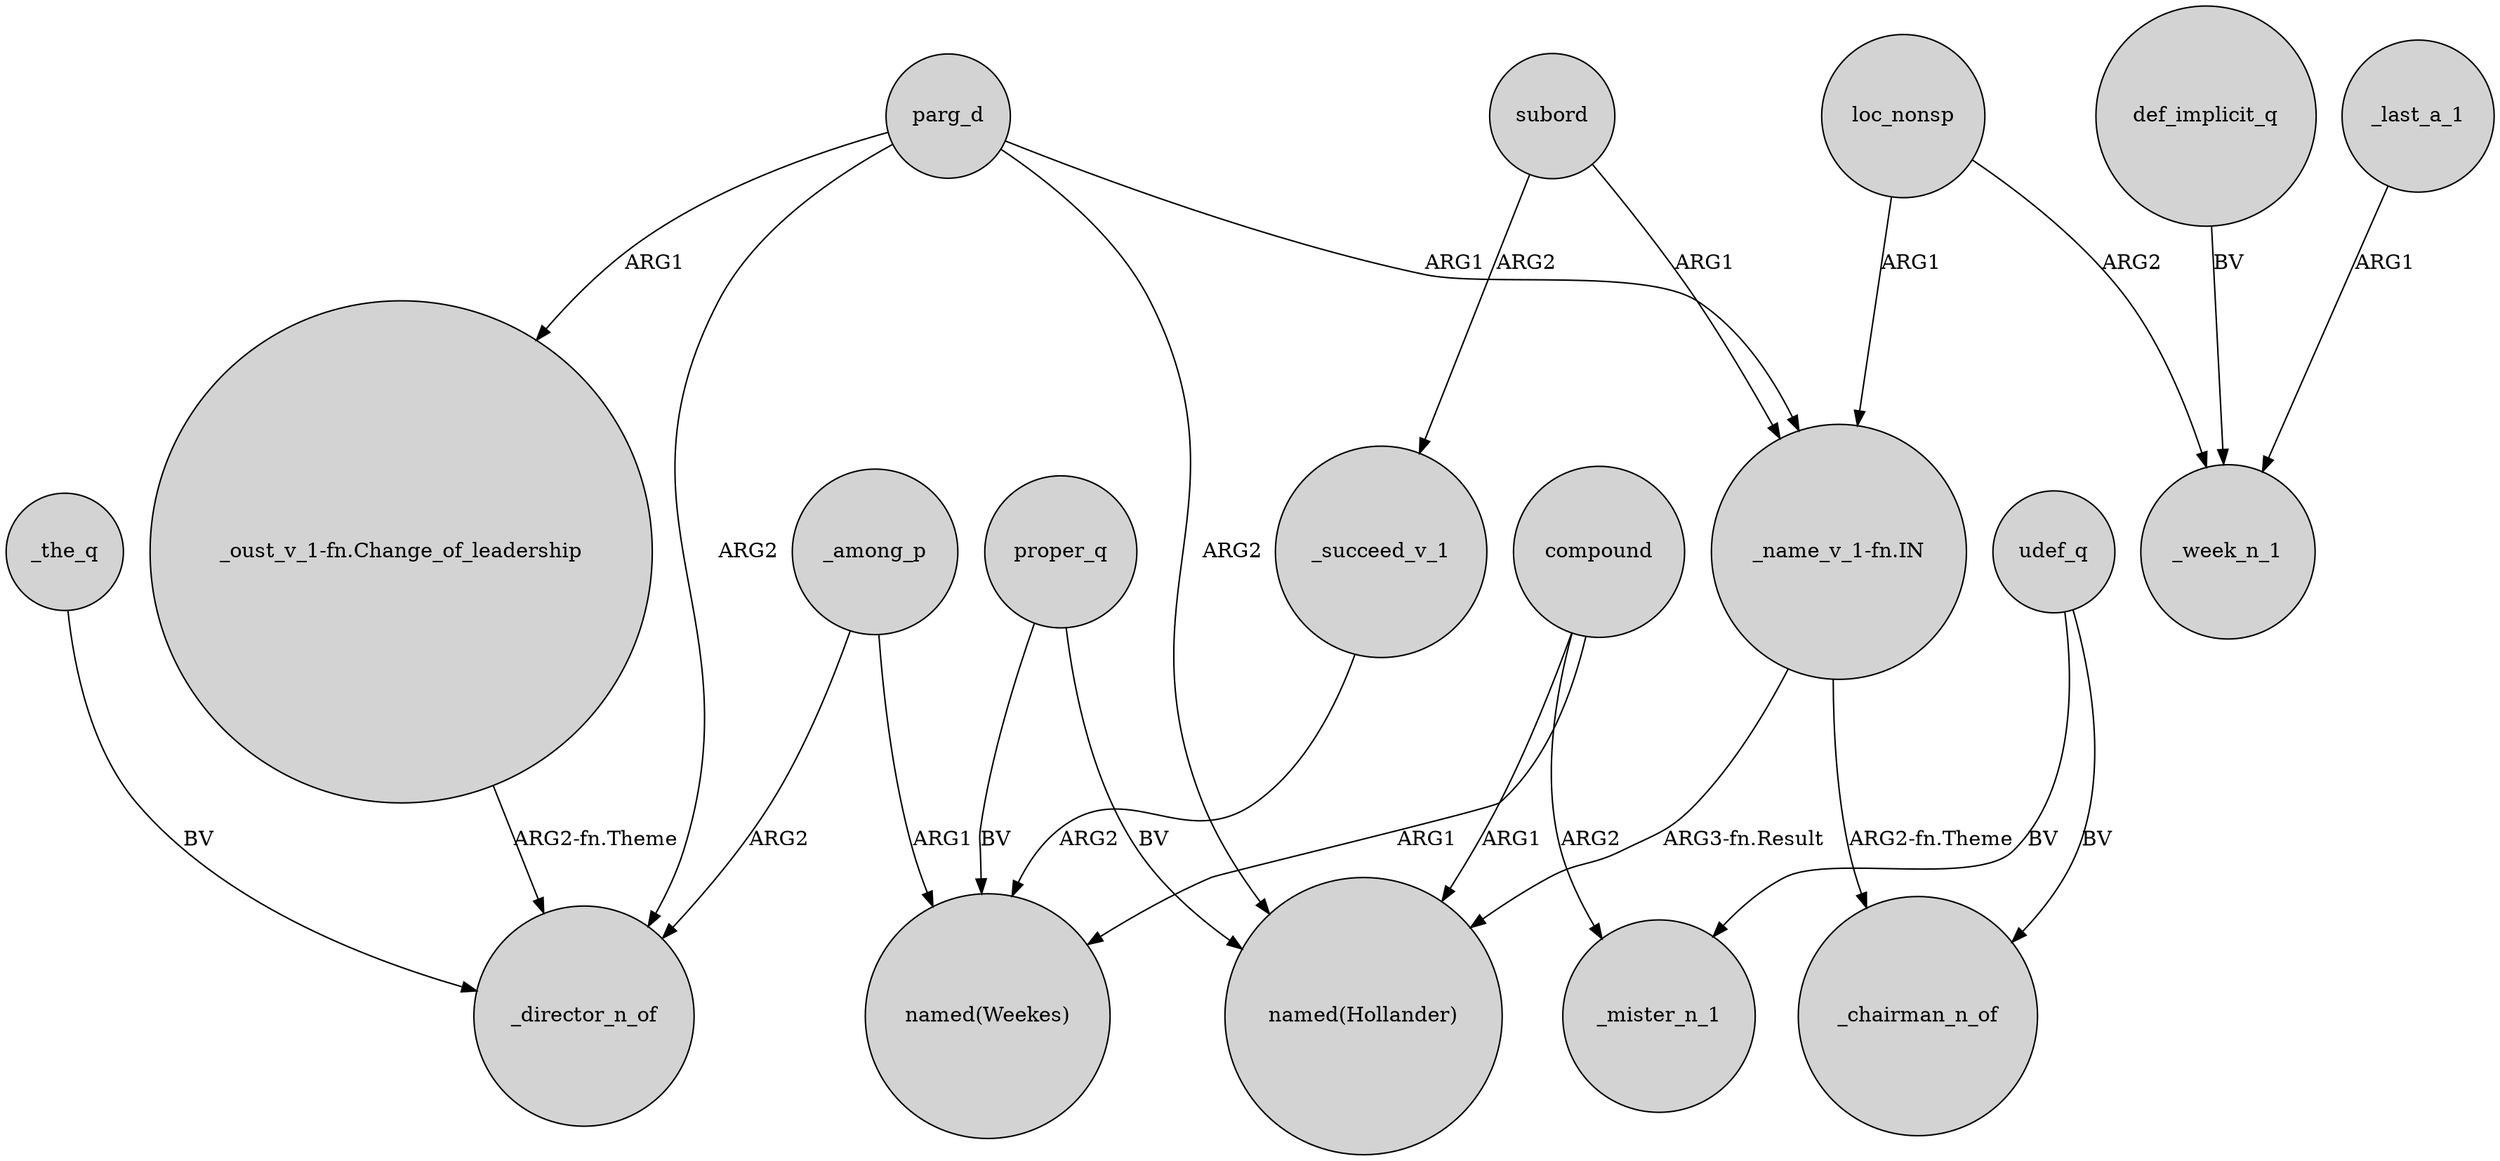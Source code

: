digraph {
	node [shape=circle style=filled]
	_among_p -> _director_n_of [label=ARG2]
	parg_d -> _director_n_of [label=ARG2]
	def_implicit_q -> _week_n_1 [label=BV]
	proper_q -> "named(Hollander)" [label=BV]
	compound -> _mister_n_1 [label=ARG2]
	udef_q -> _mister_n_1 [label=BV]
	"_name_v_1-fn.IN" -> "named(Hollander)" [label="ARG3-fn.Result"]
	subord -> _succeed_v_1 [label=ARG2]
	udef_q -> _chairman_n_of [label=BV]
	compound -> "named(Weekes)" [label=ARG1]
	_succeed_v_1 -> "named(Weekes)" [label=ARG2]
	loc_nonsp -> _week_n_1 [label=ARG2]
	proper_q -> "named(Weekes)" [label=BV]
	_among_p -> "named(Weekes)" [label=ARG1]
	_last_a_1 -> _week_n_1 [label=ARG1]
	parg_d -> "_oust_v_1-fn.Change_of_leadership" [label=ARG1]
	subord -> "_name_v_1-fn.IN" [label=ARG1]
	"_name_v_1-fn.IN" -> _chairman_n_of [label="ARG2-fn.Theme"]
	_the_q -> _director_n_of [label=BV]
	loc_nonsp -> "_name_v_1-fn.IN" [label=ARG1]
	"_oust_v_1-fn.Change_of_leadership" -> _director_n_of [label="ARG2-fn.Theme"]
	parg_d -> "named(Hollander)" [label=ARG2]
	parg_d -> "_name_v_1-fn.IN" [label=ARG1]
	compound -> "named(Hollander)" [label=ARG1]
}
